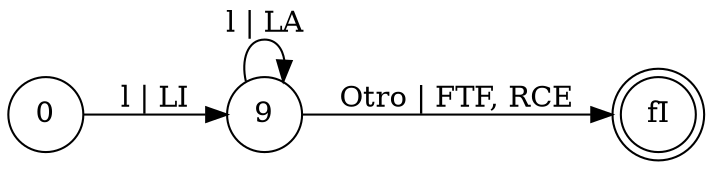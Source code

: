 digraph DFA {
    rankdir = LR;
    node [shape = circle;];
    fI [shape = doublecircle;];
    // No hay posible error.
    
    0 -> 9 [label = "l | LI";];
    9 -> 9 [label = "l | LA";];
    9 -> fI [label = "Otro | FTF, RCE";];
}